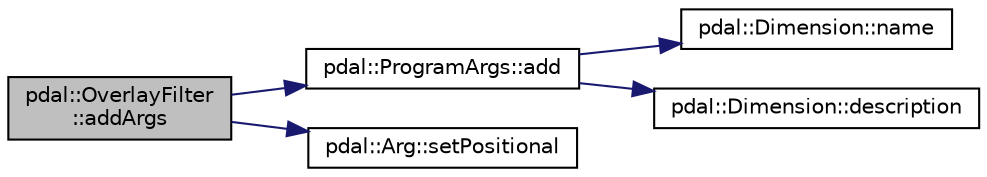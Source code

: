 digraph "pdal::OverlayFilter::addArgs"
{
  edge [fontname="Helvetica",fontsize="10",labelfontname="Helvetica",labelfontsize="10"];
  node [fontname="Helvetica",fontsize="10",shape=record];
  rankdir="LR";
  Node1 [label="pdal::OverlayFilter\l::addArgs",height=0.2,width=0.4,color="black", fillcolor="grey75", style="filled", fontcolor="black"];
  Node1 -> Node2 [color="midnightblue",fontsize="10",style="solid",fontname="Helvetica"];
  Node2 [label="pdal::ProgramArgs::add",height=0.2,width=0.4,color="black", fillcolor="white", style="filled",URL="$classpdal_1_1ProgramArgs.html#a9f773618ed928e9cef78aa1bf8278784"];
  Node2 -> Node3 [color="midnightblue",fontsize="10",style="solid",fontname="Helvetica"];
  Node3 [label="pdal::Dimension::name",height=0.2,width=0.4,color="black", fillcolor="white", style="filled",URL="$namespacepdal_1_1Dimension.html#af3176b0b7e6b4be000317846cf7c2718"];
  Node2 -> Node4 [color="midnightblue",fontsize="10",style="solid",fontname="Helvetica"];
  Node4 [label="pdal::Dimension::description",height=0.2,width=0.4,color="black", fillcolor="white", style="filled",URL="$namespacepdal_1_1Dimension.html#a4041a0eeee0ca503caad91db24affa0e"];
  Node1 -> Node5 [color="midnightblue",fontsize="10",style="solid",fontname="Helvetica"];
  Node5 [label="pdal::Arg::setPositional",height=0.2,width=0.4,color="black", fillcolor="white", style="filled",URL="$classpdal_1_1Arg.html#acd96700a01950da368119d2a06f441ae"];
}
